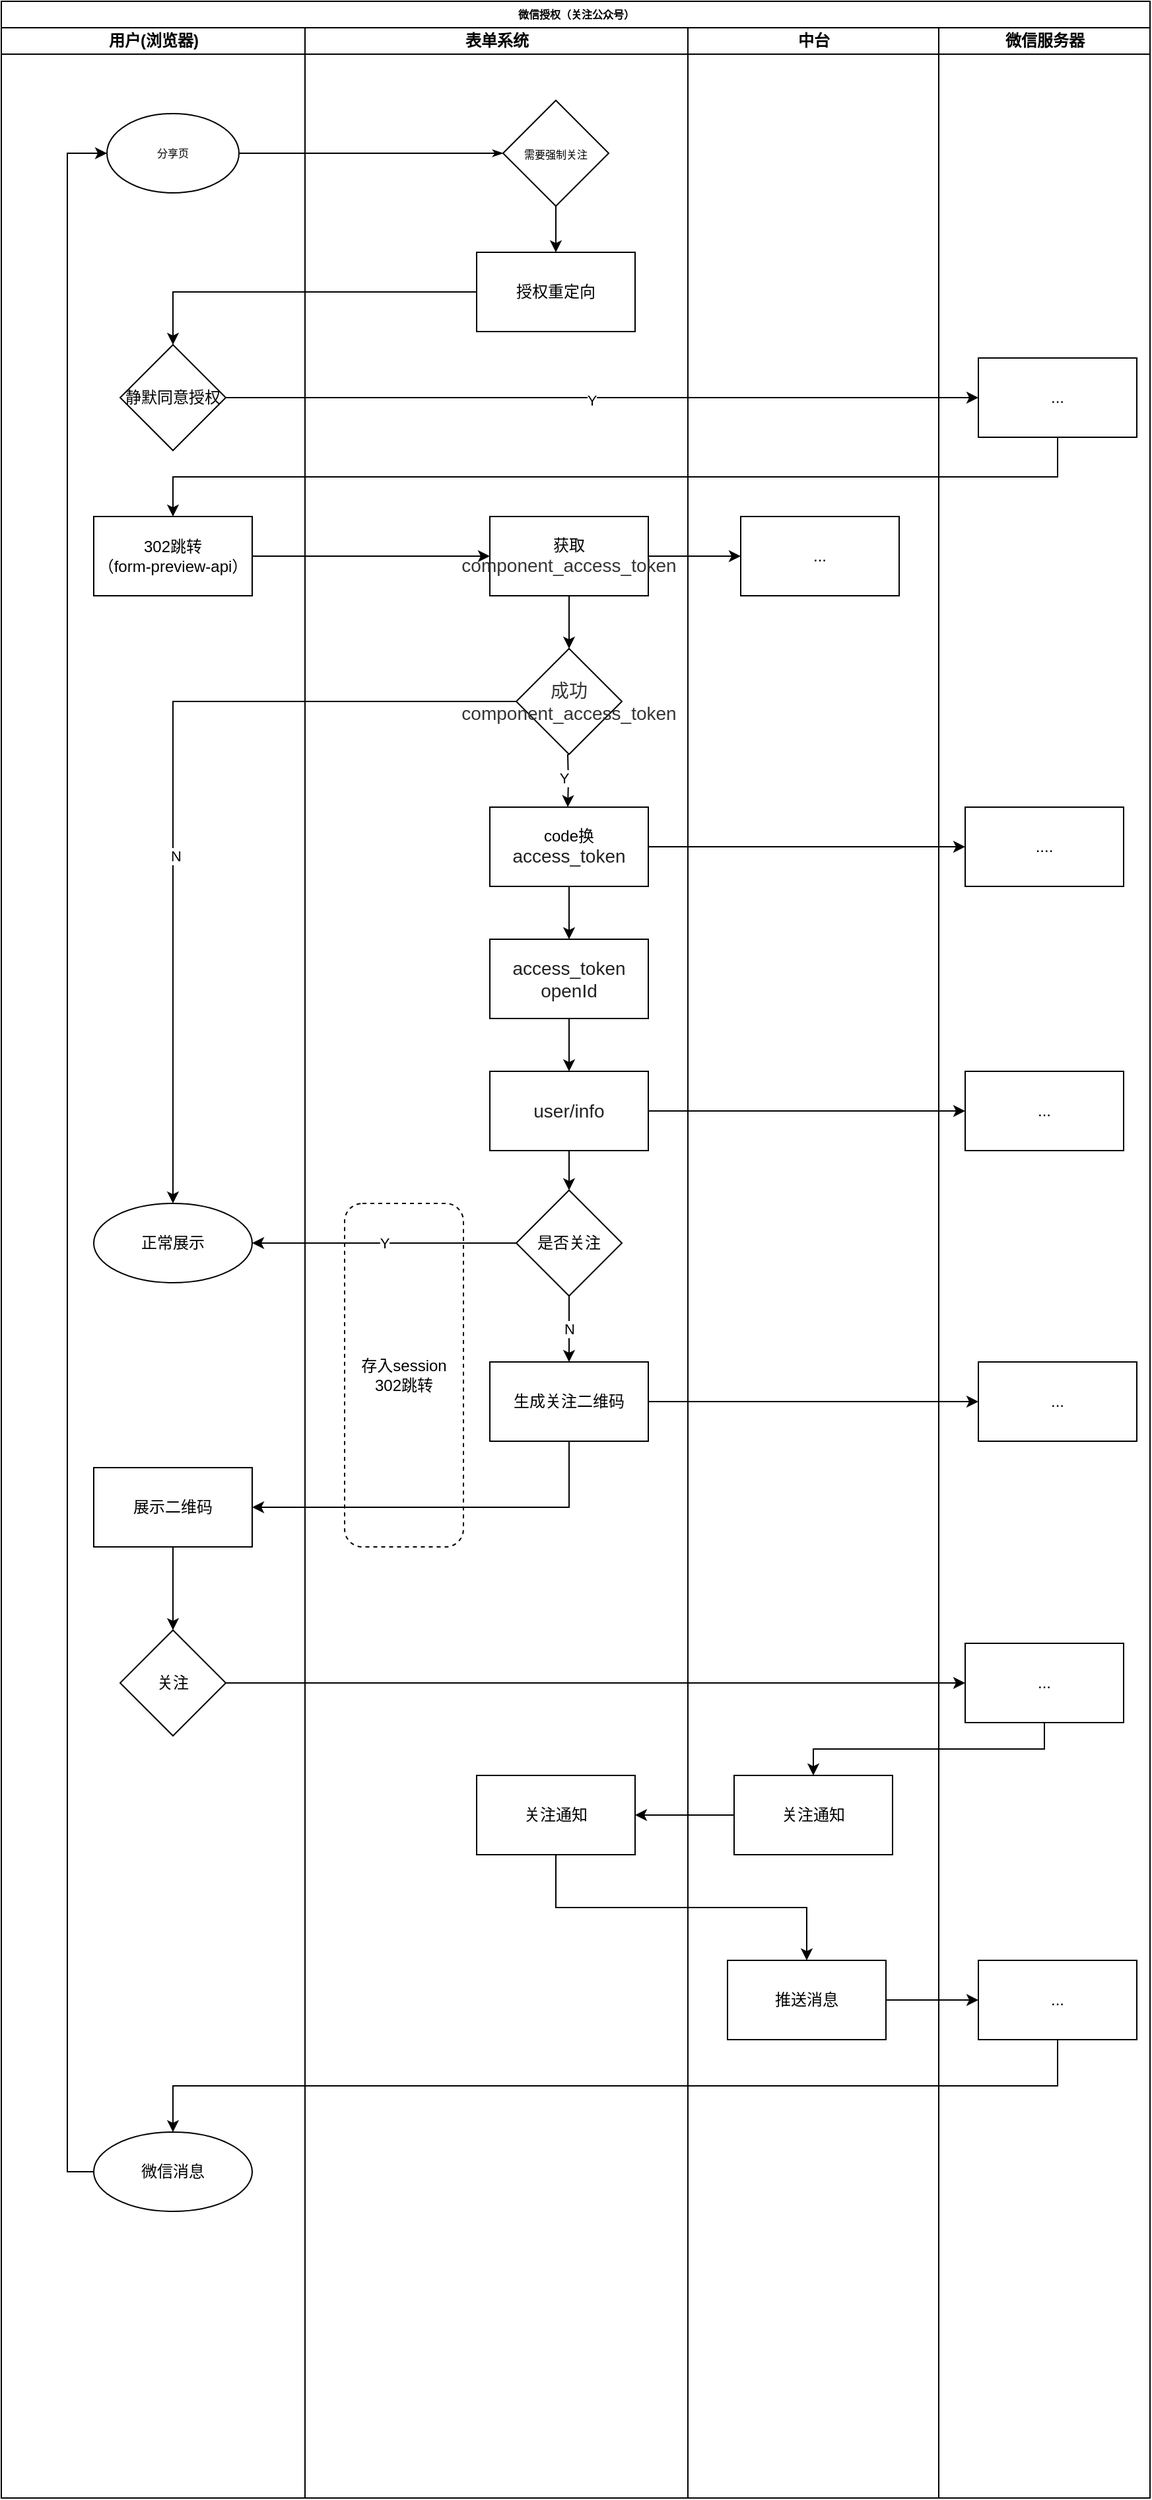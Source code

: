 <mxfile version="14.1.1" type="github">
  <diagram name="Page-1" id="74e2e168-ea6b-b213-b513-2b3c1d86103e">
    <mxGraphModel dx="1422" dy="764" grid="1" gridSize="10" guides="1" tooltips="1" connect="1" arrows="1" fold="1" page="1" pageScale="1" pageWidth="1100" pageHeight="850" background="#ffffff" math="0" shadow="0">
      <root>
        <mxCell id="0" />
        <mxCell id="1" parent="0" />
        <mxCell id="77e6c97f196da883-1" value="微信授权（关注公众号）" style="swimlane;html=1;childLayout=stackLayout;startSize=20;rounded=0;shadow=0;labelBackgroundColor=none;strokeWidth=1;fontFamily=Verdana;fontSize=8;align=center;" parent="1" vertex="1">
          <mxGeometry x="70" y="40" width="870" height="1890" as="geometry" />
        </mxCell>
        <mxCell id="77e6c97f196da883-2" value="用户(浏览器)" style="swimlane;html=1;startSize=20;" parent="77e6c97f196da883-1" vertex="1">
          <mxGeometry y="20" width="230" height="1870" as="geometry" />
        </mxCell>
        <mxCell id="77e6c97f196da883-8" value="分享页" style="ellipse;whiteSpace=wrap;html=1;aspect=fixed;shadow=0;fontFamily=Verdana;fontSize=8;fontColor=#000000;align=center;strokeColor=#000000;strokeWidth=1;fillColor=#ffffff;" parent="77e6c97f196da883-2" vertex="1">
          <mxGeometry x="80" y="65" width="100" height="60" as="geometry" />
        </mxCell>
        <mxCell id="tbGh9AGM3X3flpmvFjvH-10" value="静默同意授权" style="rhombus;whiteSpace=wrap;html=1;rounded=0;glass=0;" parent="77e6c97f196da883-2" vertex="1">
          <mxGeometry x="90" y="240" width="80" height="80" as="geometry" />
        </mxCell>
        <mxCell id="tbGh9AGM3X3flpmvFjvH-24" value="302跳转&lt;br&gt;（form-preview-api）" style="rounded=0;whiteSpace=wrap;html=1;glass=0;" parent="77e6c97f196da883-2" vertex="1">
          <mxGeometry x="70" y="370" width="120" height="60" as="geometry" />
        </mxCell>
        <mxCell id="tbGh9AGM3X3flpmvFjvH-38" value="正常展示" style="ellipse;whiteSpace=wrap;html=1;aspect=fixed;fontFamily=Helvetica;fontSize=12;fontColor=#000000;align=center;strokeColor=#000000;fillColor=#ffffff;" parent="77e6c97f196da883-2" vertex="1">
          <mxGeometry x="70" y="890" width="120" height="60" as="geometry" />
        </mxCell>
        <mxCell id="tbGh9AGM3X3flpmvFjvH-45" value="展示二维码" style="whiteSpace=wrap;html=1;rounded=0;glass=0;" parent="77e6c97f196da883-2" vertex="1">
          <mxGeometry x="70" y="1090" width="120" height="60" as="geometry" />
        </mxCell>
        <mxCell id="tbGh9AGM3X3flpmvFjvH-66" style="edgeStyle=orthogonalEdgeStyle;rounded=0;orthogonalLoop=1;jettySize=auto;html=1;entryX=0;entryY=0.5;entryDx=0;entryDy=0;exitX=0;exitY=0.5;exitDx=0;exitDy=0;" parent="77e6c97f196da883-2" source="tbGh9AGM3X3flpmvFjvH-63" target="77e6c97f196da883-8" edge="1">
          <mxGeometry relative="1" as="geometry" />
        </mxCell>
        <mxCell id="tbGh9AGM3X3flpmvFjvH-63" value="微信消息" style="ellipse;whiteSpace=wrap;html=1;aspect=fixed;fontFamily=Helvetica;fontSize=12;fontColor=#000000;align=center;strokeColor=#000000;fillColor=#ffffff;" parent="77e6c97f196da883-2" vertex="1">
          <mxGeometry x="70" y="1593" width="120" height="60" as="geometry" />
        </mxCell>
        <mxCell id="77e6c97f196da883-26" style="edgeStyle=orthogonalEdgeStyle;rounded=1;html=1;labelBackgroundColor=none;startArrow=none;startFill=0;startSize=5;endArrow=classicThin;endFill=1;endSize=5;jettySize=auto;orthogonalLoop=1;strokeWidth=1;fontFamily=Verdana;fontSize=8;entryX=0;entryY=0.5;entryDx=0;entryDy=0;" parent="77e6c97f196da883-1" source="77e6c97f196da883-8" target="tbGh9AGM3X3flpmvFjvH-3" edge="1">
          <mxGeometry relative="1" as="geometry">
            <mxPoint x="190" y="115" as="targetPoint" />
          </mxGeometry>
        </mxCell>
        <mxCell id="tbGh9AGM3X3flpmvFjvH-17" value="" style="edgeStyle=orthogonalEdgeStyle;rounded=0;orthogonalLoop=1;jettySize=auto;html=1;" parent="77e6c97f196da883-1" source="tbGh9AGM3X3flpmvFjvH-14" target="tbGh9AGM3X3flpmvFjvH-16" edge="1">
          <mxGeometry relative="1" as="geometry" />
        </mxCell>
        <mxCell id="tbGh9AGM3X3flpmvFjvH-13" value="" style="edgeStyle=orthogonalEdgeStyle;rounded=0;orthogonalLoop=1;jettySize=auto;html=1;" parent="77e6c97f196da883-1" source="tbGh9AGM3X3flpmvFjvH-10" target="tbGh9AGM3X3flpmvFjvH-12" edge="1">
          <mxGeometry relative="1" as="geometry" />
        </mxCell>
        <mxCell id="tbGh9AGM3X3flpmvFjvH-41" value="Y" style="edgeLabel;html=1;align=center;verticalAlign=middle;resizable=0;points=[];" parent="tbGh9AGM3X3flpmvFjvH-13" vertex="1" connectable="0">
          <mxGeometry x="-0.414" y="-2" relative="1" as="geometry">
            <mxPoint x="110" as="offset" />
          </mxGeometry>
        </mxCell>
        <mxCell id="tbGh9AGM3X3flpmvFjvH-15" value="" style="edgeStyle=orthogonalEdgeStyle;rounded=0;orthogonalLoop=1;jettySize=auto;html=1;exitX=0.5;exitY=1;exitDx=0;exitDy=0;entryX=0.5;entryY=0;entryDx=0;entryDy=0;" parent="77e6c97f196da883-1" source="tbGh9AGM3X3flpmvFjvH-12" target="tbGh9AGM3X3flpmvFjvH-24" edge="1">
          <mxGeometry relative="1" as="geometry" />
        </mxCell>
        <mxCell id="tbGh9AGM3X3flpmvFjvH-25" style="edgeStyle=orthogonalEdgeStyle;rounded=0;orthogonalLoop=1;jettySize=auto;html=1;" parent="77e6c97f196da883-1" source="tbGh9AGM3X3flpmvFjvH-24" target="tbGh9AGM3X3flpmvFjvH-14" edge="1">
          <mxGeometry relative="1" as="geometry" />
        </mxCell>
        <mxCell id="77e6c97f196da883-3" value="表单系统" style="swimlane;html=1;startSize=20;" parent="77e6c97f196da883-1" vertex="1">
          <mxGeometry x="230" y="20" width="290" height="1870" as="geometry" />
        </mxCell>
        <mxCell id="tbGh9AGM3X3flpmvFjvH-3" value="&lt;span style=&quot;font-family: &amp;#34;verdana&amp;#34; ; font-size: 8px&quot;&gt;需要强制关注&lt;/span&gt;" style="rhombus;whiteSpace=wrap;html=1;rounded=0;glass=0;" parent="77e6c97f196da883-3" vertex="1">
          <mxGeometry x="150" y="55" width="80" height="80" as="geometry" />
        </mxCell>
        <mxCell id="tbGh9AGM3X3flpmvFjvH-4" value="授权重定向" style="whiteSpace=wrap;html=1;rounded=0;glass=0;" parent="77e6c97f196da883-3" vertex="1">
          <mxGeometry x="130" y="170" width="120" height="60" as="geometry" />
        </mxCell>
        <mxCell id="tbGh9AGM3X3flpmvFjvH-5" value="" style="edgeStyle=orthogonalEdgeStyle;rounded=0;orthogonalLoop=1;jettySize=auto;html=1;" parent="77e6c97f196da883-3" source="tbGh9AGM3X3flpmvFjvH-3" target="tbGh9AGM3X3flpmvFjvH-4" edge="1">
          <mxGeometry relative="1" as="geometry" />
        </mxCell>
        <mxCell id="tbGh9AGM3X3flpmvFjvH-14" value="获取&lt;span style=&quot;color: rgb(53 , 53 , 53) ; font-family: , &amp;#34;blinkmacsystemfont&amp;#34; , &amp;#34;sf ui text&amp;#34; , &amp;#34;helvetica neue&amp;#34; , &amp;#34;pingfang sc&amp;#34; , &amp;#34;hiragino sans gb&amp;#34; , &amp;#34;microsoft yahei ui&amp;#34; , &amp;#34;microsoft yahei&amp;#34; , &amp;#34;arial&amp;#34; , sans-serif ; font-size: 14px ; text-align: left&quot;&gt;component_access_token&lt;/span&gt;" style="whiteSpace=wrap;html=1;rounded=0;glass=0;" parent="77e6c97f196da883-3" vertex="1">
          <mxGeometry x="140" y="370" width="120" height="60" as="geometry" />
        </mxCell>
        <mxCell id="tbGh9AGM3X3flpmvFjvH-18" value="&lt;span style=&quot;color: rgb(53 , 53 , 53) ; font-size: 14px ; text-align: left&quot;&gt;成功&lt;br&gt;component_access_token&lt;/span&gt;" style="rhombus;whiteSpace=wrap;html=1;rounded=0;glass=0;" parent="77e6c97f196da883-3" vertex="1">
          <mxGeometry x="160" y="470" width="80" height="80" as="geometry" />
        </mxCell>
        <mxCell id="tbGh9AGM3X3flpmvFjvH-20" value="code换&lt;span style=&quot;color: rgb(34 , 34 , 34) ; font-family: , &amp;#34;blinkmacsystemfont&amp;#34; , &amp;#34;sf ui text&amp;#34; , &amp;#34;helvetica neue&amp;#34; , &amp;#34;pingfang sc&amp;#34; , &amp;#34;hiragino sans gb&amp;#34; , &amp;#34;microsoft yahei ui&amp;#34; , &amp;#34;microsoft yahei&amp;#34; , &amp;#34;arial&amp;#34; , sans-serif ; font-size: 14px&quot;&gt;access_token&lt;/span&gt;" style="whiteSpace=wrap;html=1;rounded=0;glass=0;" parent="77e6c97f196da883-3" vertex="1">
          <mxGeometry x="140" y="590" width="120" height="60" as="geometry" />
        </mxCell>
        <mxCell id="tbGh9AGM3X3flpmvFjvH-21" value="" style="edgeStyle=orthogonalEdgeStyle;rounded=0;orthogonalLoop=1;jettySize=auto;html=1;" parent="77e6c97f196da883-3" edge="1">
          <mxGeometry relative="1" as="geometry">
            <mxPoint x="199" y="550" as="sourcePoint" />
            <mxPoint x="199" y="590" as="targetPoint" />
          </mxGeometry>
        </mxCell>
        <mxCell id="tbGh9AGM3X3flpmvFjvH-40" value="Y" style="edgeLabel;html=1;align=center;verticalAlign=middle;resizable=0;points=[];" parent="tbGh9AGM3X3flpmvFjvH-21" vertex="1" connectable="0">
          <mxGeometry x="-0.15" y="-4" relative="1" as="geometry">
            <mxPoint as="offset" />
          </mxGeometry>
        </mxCell>
        <mxCell id="tbGh9AGM3X3flpmvFjvH-26" value="&lt;span style=&quot;color: rgb(34 , 34 , 34) ; font-size: 14px&quot;&gt;access_token&lt;br&gt;openId&lt;br&gt;&lt;/span&gt;" style="whiteSpace=wrap;html=1;rounded=0;glass=0;" parent="77e6c97f196da883-3" vertex="1">
          <mxGeometry x="140" y="690" width="120" height="60" as="geometry" />
        </mxCell>
        <mxCell id="tbGh9AGM3X3flpmvFjvH-28" value="&lt;span style=&quot;color: rgb(34 , 34 , 34) ; font-family: , &amp;#34;blinkmacsystemfont&amp;#34; , &amp;#34;sf ui text&amp;#34; , &amp;#34;helvetica neue&amp;#34; , &amp;#34;pingfang sc&amp;#34; , &amp;#34;hiragino sans gb&amp;#34; , &amp;#34;microsoft yahei ui&amp;#34; , &amp;#34;microsoft yahei&amp;#34; , &amp;#34;arial&amp;#34; , sans-serif ; font-size: 14px&quot;&gt;user/info&lt;/span&gt;" style="whiteSpace=wrap;html=1;rounded=0;glass=0;" parent="77e6c97f196da883-3" vertex="1">
          <mxGeometry x="140" y="790" width="120" height="60" as="geometry" />
        </mxCell>
        <mxCell id="tbGh9AGM3X3flpmvFjvH-29" value="" style="edgeStyle=orthogonalEdgeStyle;rounded=0;orthogonalLoop=1;jettySize=auto;html=1;" parent="77e6c97f196da883-3" source="tbGh9AGM3X3flpmvFjvH-26" target="tbGh9AGM3X3flpmvFjvH-28" edge="1">
          <mxGeometry relative="1" as="geometry" />
        </mxCell>
        <mxCell id="tbGh9AGM3X3flpmvFjvH-27" value="" style="edgeStyle=orthogonalEdgeStyle;rounded=0;orthogonalLoop=1;jettySize=auto;html=1;exitX=0.5;exitY=1;exitDx=0;exitDy=0;" parent="77e6c97f196da883-3" source="tbGh9AGM3X3flpmvFjvH-20" target="tbGh9AGM3X3flpmvFjvH-26" edge="1">
          <mxGeometry relative="1" as="geometry" />
        </mxCell>
        <mxCell id="tbGh9AGM3X3flpmvFjvH-19" value="" style="edgeStyle=orthogonalEdgeStyle;rounded=0;orthogonalLoop=1;jettySize=auto;html=1;" parent="77e6c97f196da883-3" source="tbGh9AGM3X3flpmvFjvH-14" target="tbGh9AGM3X3flpmvFjvH-18" edge="1">
          <mxGeometry relative="1" as="geometry" />
        </mxCell>
        <mxCell id="tbGh9AGM3X3flpmvFjvH-36" value="是否关注" style="rhombus;whiteSpace=wrap;html=1;rounded=0;glass=0;" parent="77e6c97f196da883-3" vertex="1">
          <mxGeometry x="160" y="880" width="80" height="80" as="geometry" />
        </mxCell>
        <mxCell id="tbGh9AGM3X3flpmvFjvH-37" value="" style="edgeStyle=orthogonalEdgeStyle;rounded=0;orthogonalLoop=1;jettySize=auto;html=1;" parent="77e6c97f196da883-3" source="tbGh9AGM3X3flpmvFjvH-28" target="tbGh9AGM3X3flpmvFjvH-36" edge="1">
          <mxGeometry relative="1" as="geometry" />
        </mxCell>
        <mxCell id="tbGh9AGM3X3flpmvFjvH-42" value="生成关注二维码" style="whiteSpace=wrap;html=1;rounded=0;glass=0;" parent="77e6c97f196da883-3" vertex="1">
          <mxGeometry x="140" y="1010" width="120" height="60" as="geometry" />
        </mxCell>
        <mxCell id="tbGh9AGM3X3flpmvFjvH-43" value="N" style="edgeStyle=orthogonalEdgeStyle;rounded=0;orthogonalLoop=1;jettySize=auto;html=1;" parent="77e6c97f196da883-3" source="tbGh9AGM3X3flpmvFjvH-36" target="tbGh9AGM3X3flpmvFjvH-42" edge="1">
          <mxGeometry relative="1" as="geometry" />
        </mxCell>
        <mxCell id="tbGh9AGM3X3flpmvFjvH-59" value="&lt;span&gt;关注通知&lt;/span&gt;" style="whiteSpace=wrap;html=1;rounded=0;glass=0;" parent="77e6c97f196da883-3" vertex="1">
          <mxGeometry x="130" y="1323" width="120" height="60" as="geometry" />
        </mxCell>
        <mxCell id="E-tGQFFWKvSWQlXz0ZTV-6" value="存入session&lt;br&gt;302跳转" style="rounded=1;whiteSpace=wrap;html=1;dashed=1;" vertex="1" parent="77e6c97f196da883-3">
          <mxGeometry x="30" y="890" width="90" height="260" as="geometry" />
        </mxCell>
        <mxCell id="tbGh9AGM3X3flpmvFjvH-23" value="" style="edgeStyle=orthogonalEdgeStyle;rounded=0;orthogonalLoop=1;jettySize=auto;html=1;" parent="77e6c97f196da883-1" source="tbGh9AGM3X3flpmvFjvH-20" target="tbGh9AGM3X3flpmvFjvH-22" edge="1">
          <mxGeometry relative="1" as="geometry" />
        </mxCell>
        <mxCell id="77e6c97f196da883-4" value="中台" style="swimlane;html=1;startSize=20;" parent="77e6c97f196da883-1" vertex="1">
          <mxGeometry x="520" y="20" width="190" height="1870" as="geometry" />
        </mxCell>
        <mxCell id="tbGh9AGM3X3flpmvFjvH-16" value="..." style="whiteSpace=wrap;html=1;rounded=0;glass=0;" parent="77e6c97f196da883-4" vertex="1">
          <mxGeometry x="40" y="370" width="120" height="60" as="geometry" />
        </mxCell>
        <mxCell id="tbGh9AGM3X3flpmvFjvH-55" value="关注通知" style="whiteSpace=wrap;html=1;rounded=0;glass=0;" parent="77e6c97f196da883-4" vertex="1">
          <mxGeometry x="35" y="1323" width="120" height="60" as="geometry" />
        </mxCell>
        <mxCell id="tbGh9AGM3X3flpmvFjvH-57" value="推送消息" style="whiteSpace=wrap;html=1;rounded=0;glass=0;" parent="77e6c97f196da883-4" vertex="1">
          <mxGeometry x="30" y="1463" width="120" height="60" as="geometry" />
        </mxCell>
        <mxCell id="77e6c97f196da883-5" value="微信服务器" style="swimlane;html=1;startSize=20;" parent="77e6c97f196da883-1" vertex="1">
          <mxGeometry x="710" y="20" width="160" height="1870" as="geometry" />
        </mxCell>
        <mxCell id="tbGh9AGM3X3flpmvFjvH-12" value="..." style="whiteSpace=wrap;html=1;rounded=0;glass=0;" parent="77e6c97f196da883-5" vertex="1">
          <mxGeometry x="30" y="250" width="120" height="60" as="geometry" />
        </mxCell>
        <mxCell id="tbGh9AGM3X3flpmvFjvH-22" value="...." style="whiteSpace=wrap;html=1;rounded=0;glass=0;" parent="77e6c97f196da883-5" vertex="1">
          <mxGeometry x="20" y="590" width="120" height="60" as="geometry" />
        </mxCell>
        <mxCell id="tbGh9AGM3X3flpmvFjvH-34" value="..." style="whiteSpace=wrap;html=1;rounded=0;glass=0;" parent="77e6c97f196da883-5" vertex="1">
          <mxGeometry x="20" y="790" width="120" height="60" as="geometry" />
        </mxCell>
        <mxCell id="tbGh9AGM3X3flpmvFjvH-53" value="..." style="whiteSpace=wrap;html=1;rounded=0;glass=0;" parent="77e6c97f196da883-5" vertex="1">
          <mxGeometry x="20" y="1223" width="120" height="60" as="geometry" />
        </mxCell>
        <mxCell id="tbGh9AGM3X3flpmvFjvH-61" value="..." style="whiteSpace=wrap;html=1;rounded=0;glass=0;" parent="77e6c97f196da883-5" vertex="1">
          <mxGeometry x="30" y="1463" width="120" height="60" as="geometry" />
        </mxCell>
        <mxCell id="tbGh9AGM3X3flpmvFjvH-70" value="..." style="whiteSpace=wrap;html=1;rounded=0;glass=0;" parent="77e6c97f196da883-5" vertex="1">
          <mxGeometry x="30" y="1010" width="120" height="60" as="geometry" />
        </mxCell>
        <mxCell id="tbGh9AGM3X3flpmvFjvH-11" value="" style="edgeStyle=orthogonalEdgeStyle;rounded=0;orthogonalLoop=1;jettySize=auto;html=1;" parent="77e6c97f196da883-1" source="tbGh9AGM3X3flpmvFjvH-4" target="tbGh9AGM3X3flpmvFjvH-10" edge="1">
          <mxGeometry relative="1" as="geometry" />
        </mxCell>
        <mxCell id="tbGh9AGM3X3flpmvFjvH-35" value="" style="edgeStyle=orthogonalEdgeStyle;rounded=0;orthogonalLoop=1;jettySize=auto;html=1;" parent="77e6c97f196da883-1" source="tbGh9AGM3X3flpmvFjvH-28" target="tbGh9AGM3X3flpmvFjvH-34" edge="1">
          <mxGeometry relative="1" as="geometry" />
        </mxCell>
        <mxCell id="tbGh9AGM3X3flpmvFjvH-39" value="Y" style="edgeStyle=orthogonalEdgeStyle;rounded=0;orthogonalLoop=1;jettySize=auto;html=1;" parent="77e6c97f196da883-1" source="tbGh9AGM3X3flpmvFjvH-36" target="tbGh9AGM3X3flpmvFjvH-38" edge="1">
          <mxGeometry relative="1" as="geometry" />
        </mxCell>
        <mxCell id="tbGh9AGM3X3flpmvFjvH-46" value="" style="edgeStyle=orthogonalEdgeStyle;rounded=0;orthogonalLoop=1;jettySize=auto;html=1;exitX=0.5;exitY=1;exitDx=0;exitDy=0;entryX=1;entryY=0.5;entryDx=0;entryDy=0;" parent="77e6c97f196da883-1" source="tbGh9AGM3X3flpmvFjvH-42" target="tbGh9AGM3X3flpmvFjvH-45" edge="1">
          <mxGeometry relative="1" as="geometry" />
        </mxCell>
        <mxCell id="tbGh9AGM3X3flpmvFjvH-47" style="edgeStyle=orthogonalEdgeStyle;rounded=0;orthogonalLoop=1;jettySize=auto;html=1;exitX=0;exitY=0.5;exitDx=0;exitDy=0;" parent="77e6c97f196da883-1" source="tbGh9AGM3X3flpmvFjvH-18" target="tbGh9AGM3X3flpmvFjvH-38" edge="1">
          <mxGeometry relative="1" as="geometry" />
        </mxCell>
        <mxCell id="tbGh9AGM3X3flpmvFjvH-48" value="N" style="edgeLabel;html=1;align=center;verticalAlign=middle;resizable=0;points=[];" parent="tbGh9AGM3X3flpmvFjvH-47" vertex="1" connectable="0">
          <mxGeometry x="0.176" y="2" relative="1" as="geometry">
            <mxPoint as="offset" />
          </mxGeometry>
        </mxCell>
        <mxCell id="tbGh9AGM3X3flpmvFjvH-56" value="" style="edgeStyle=orthogonalEdgeStyle;rounded=0;orthogonalLoop=1;jettySize=auto;html=1;exitX=0.5;exitY=1;exitDx=0;exitDy=0;" parent="77e6c97f196da883-1" source="tbGh9AGM3X3flpmvFjvH-53" target="tbGh9AGM3X3flpmvFjvH-55" edge="1">
          <mxGeometry relative="1" as="geometry" />
        </mxCell>
        <mxCell id="tbGh9AGM3X3flpmvFjvH-60" value="" style="edgeStyle=orthogonalEdgeStyle;rounded=0;orthogonalLoop=1;jettySize=auto;html=1;" parent="77e6c97f196da883-1" source="tbGh9AGM3X3flpmvFjvH-55" target="tbGh9AGM3X3flpmvFjvH-59" edge="1">
          <mxGeometry relative="1" as="geometry" />
        </mxCell>
        <mxCell id="tbGh9AGM3X3flpmvFjvH-64" value="" style="edgeStyle=orthogonalEdgeStyle;rounded=0;orthogonalLoop=1;jettySize=auto;html=1;exitX=0.5;exitY=1;exitDx=0;exitDy=0;" parent="77e6c97f196da883-1" source="tbGh9AGM3X3flpmvFjvH-61" target="tbGh9AGM3X3flpmvFjvH-63" edge="1">
          <mxGeometry relative="1" as="geometry" />
        </mxCell>
        <mxCell id="tbGh9AGM3X3flpmvFjvH-58" value="" style="edgeStyle=orthogonalEdgeStyle;rounded=0;orthogonalLoop=1;jettySize=auto;html=1;exitX=0.5;exitY=1;exitDx=0;exitDy=0;" parent="77e6c97f196da883-1" source="tbGh9AGM3X3flpmvFjvH-59" target="tbGh9AGM3X3flpmvFjvH-57" edge="1">
          <mxGeometry relative="1" as="geometry" />
        </mxCell>
        <mxCell id="tbGh9AGM3X3flpmvFjvH-62" value="" style="edgeStyle=orthogonalEdgeStyle;rounded=0;orthogonalLoop=1;jettySize=auto;html=1;" parent="77e6c97f196da883-1" source="tbGh9AGM3X3flpmvFjvH-57" target="tbGh9AGM3X3flpmvFjvH-61" edge="1">
          <mxGeometry relative="1" as="geometry" />
        </mxCell>
        <mxCell id="tbGh9AGM3X3flpmvFjvH-71" value="" style="edgeStyle=orthogonalEdgeStyle;rounded=0;orthogonalLoop=1;jettySize=auto;html=1;" parent="77e6c97f196da883-1" source="tbGh9AGM3X3flpmvFjvH-42" target="tbGh9AGM3X3flpmvFjvH-70" edge="1">
          <mxGeometry relative="1" as="geometry" />
        </mxCell>
        <mxCell id="tbGh9AGM3X3flpmvFjvH-54" value="" style="edgeStyle=orthogonalEdgeStyle;rounded=0;orthogonalLoop=1;jettySize=auto;html=1;" parent="1" source="tbGh9AGM3X3flpmvFjvH-51" target="tbGh9AGM3X3flpmvFjvH-53" edge="1">
          <mxGeometry relative="1" as="geometry" />
        </mxCell>
        <mxCell id="tbGh9AGM3X3flpmvFjvH-51" value="关注" style="rhombus;whiteSpace=wrap;html=1;rounded=0;glass=0;" parent="1" vertex="1">
          <mxGeometry x="160" y="1273" width="80" height="80" as="geometry" />
        </mxCell>
        <mxCell id="tbGh9AGM3X3flpmvFjvH-52" value="" style="edgeStyle=orthogonalEdgeStyle;rounded=0;orthogonalLoop=1;jettySize=auto;html=1;exitX=0.5;exitY=1;exitDx=0;exitDy=0;" parent="1" source="tbGh9AGM3X3flpmvFjvH-45" target="tbGh9AGM3X3flpmvFjvH-51" edge="1">
          <mxGeometry relative="1" as="geometry">
            <mxPoint x="200" y="1203" as="sourcePoint" />
          </mxGeometry>
        </mxCell>
      </root>
    </mxGraphModel>
  </diagram>
</mxfile>
